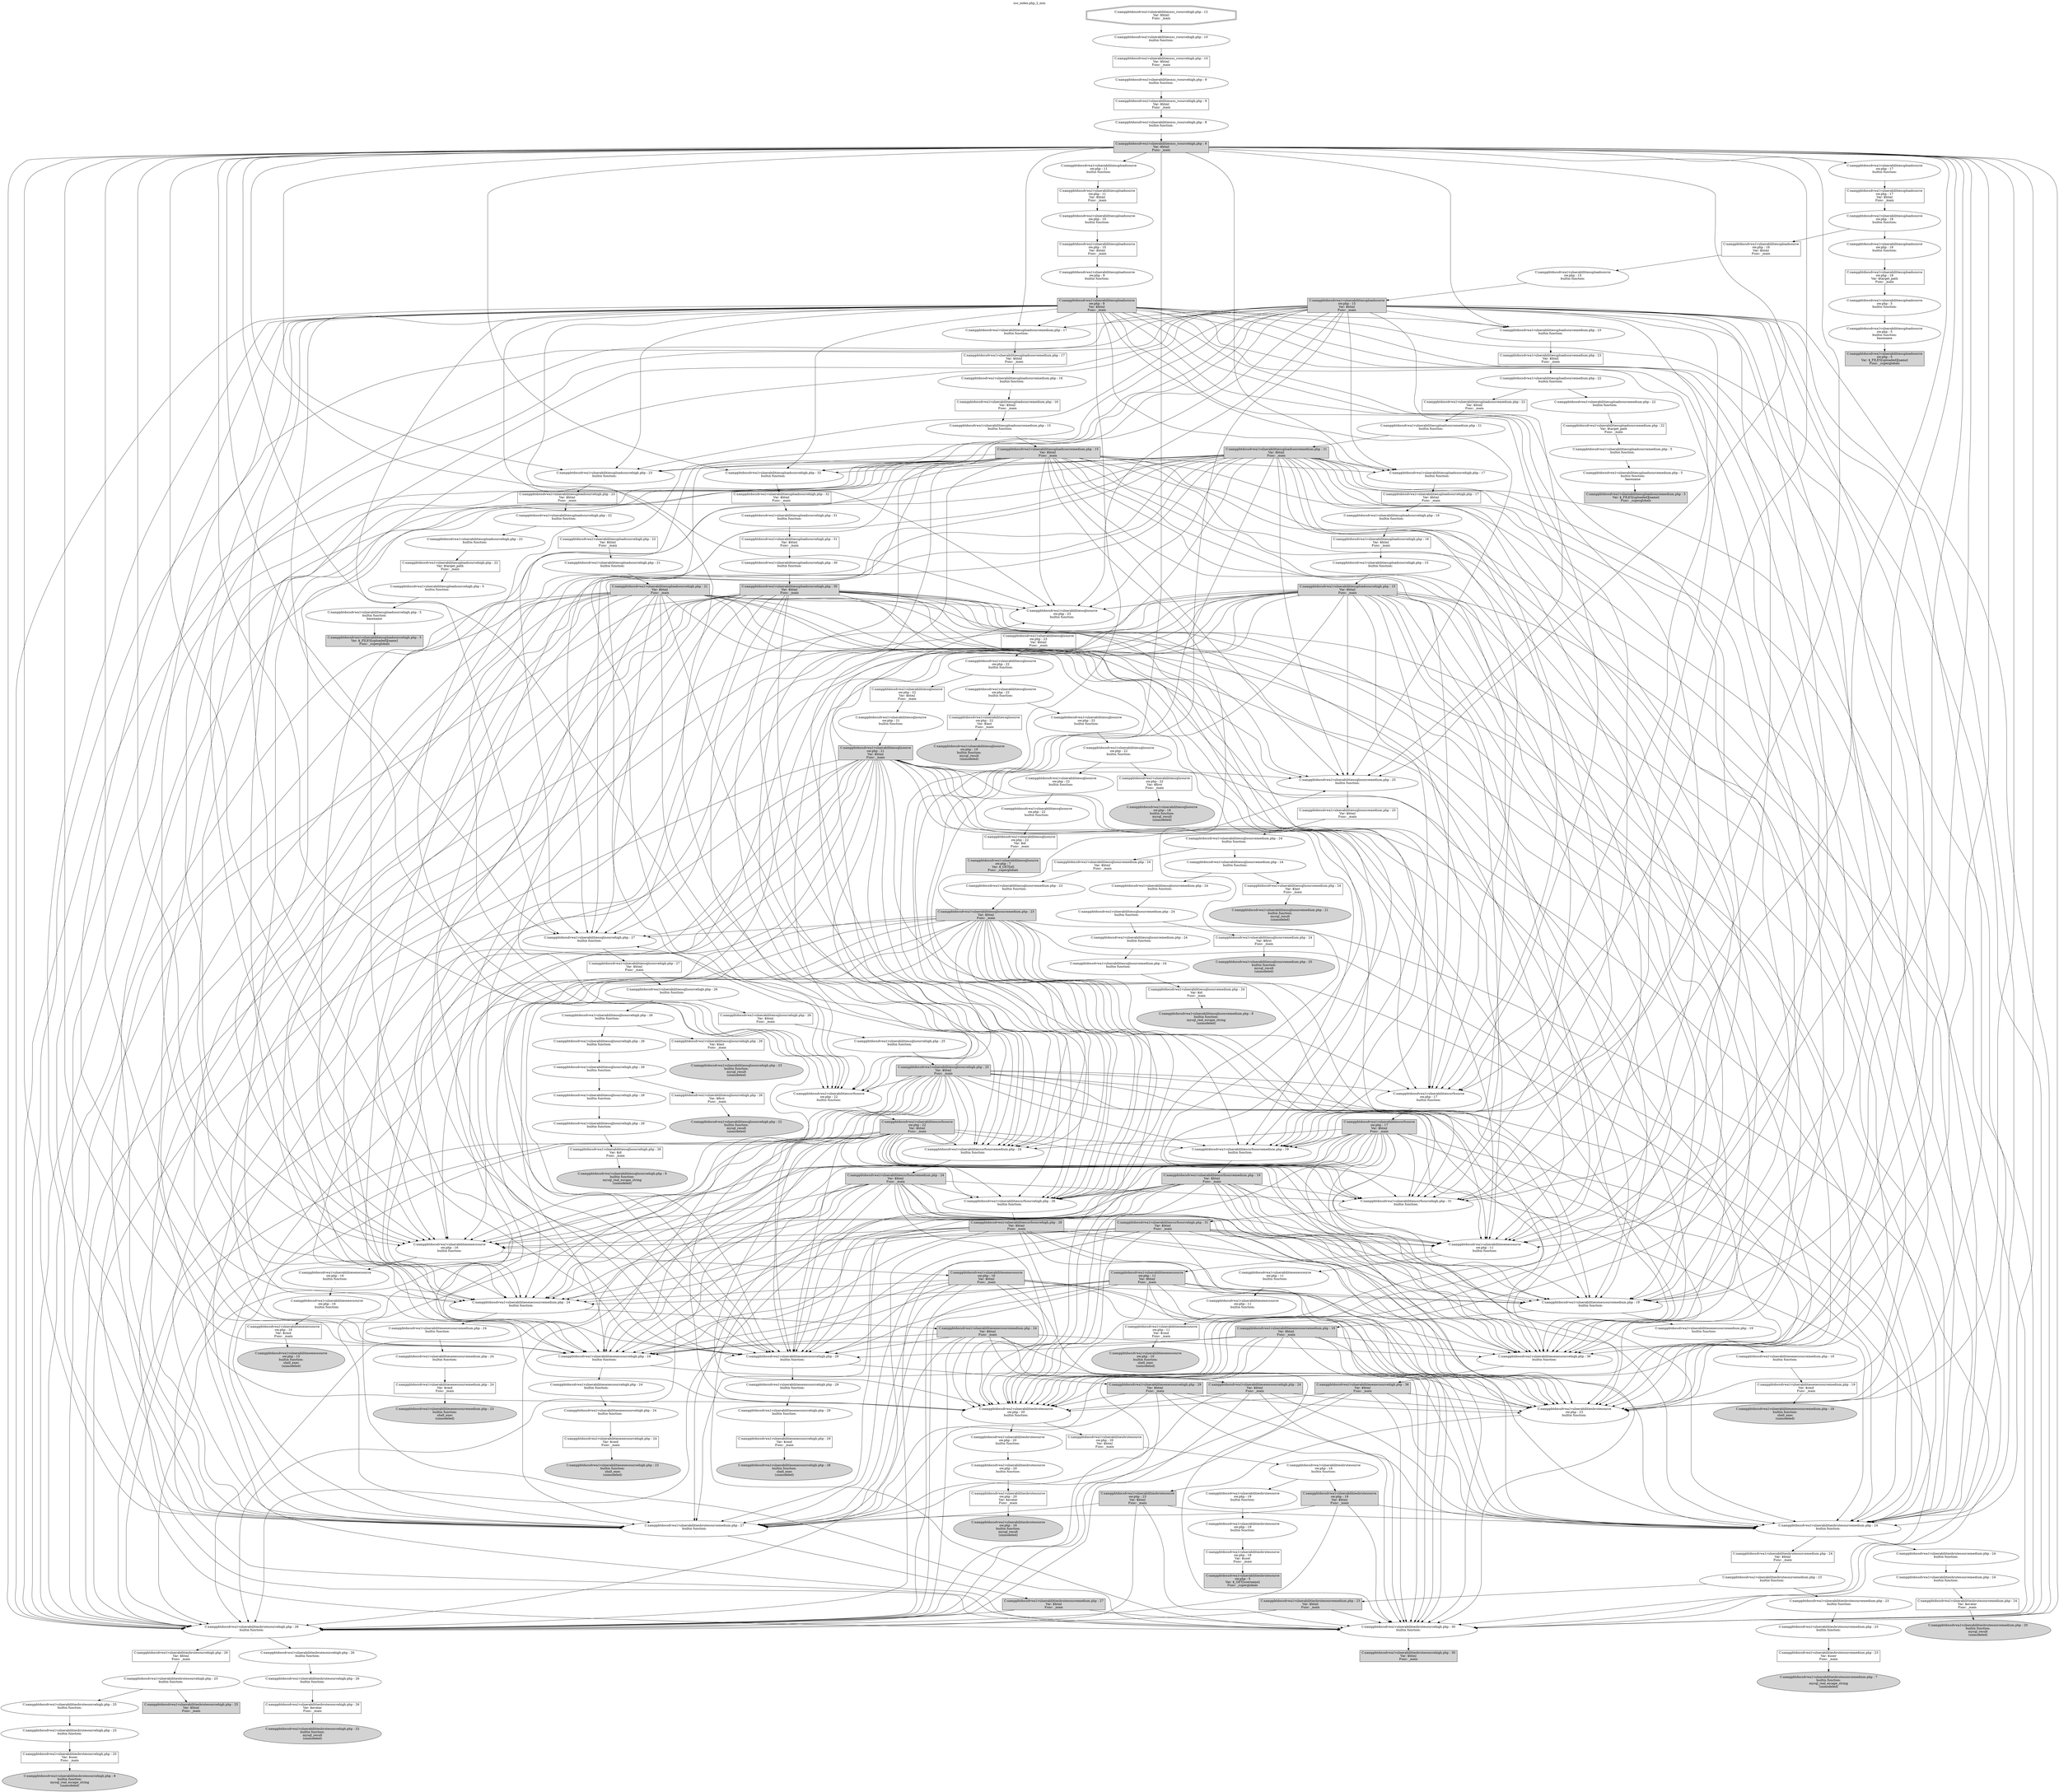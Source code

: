 digraph cfg {
  label="xss_index.php_2_min";
  labelloc=t;
  n1 [shape=doubleoctagon, label="C:\xampp\htdocs\dvwa1\vulnerabilities\xss_r\source\high.php : 12\nVar: $html\nFunc: _main\n"];
  n2 [shape=ellipse, label="C:\xampp\htdocs\dvwa1\vulnerabilities\xss_r\source\high.php : 10\nbuiltin function:\n.\n"];
  n3 [shape=box, label="C:\xampp\htdocs\dvwa1\vulnerabilities\xss_r\source\high.php : 10\nVar: $html\nFunc: _main\n"];
  n4 [shape=ellipse, label="C:\xampp\htdocs\dvwa1\vulnerabilities\xss_r\source\high.php : 9\nbuiltin function:\n.\n"];
  n5 [shape=box, label="C:\xampp\htdocs\dvwa1\vulnerabilities\xss_r\source\high.php : 9\nVar: $html\nFunc: _main\n"];
  n6 [shape=ellipse, label="C:\xampp\htdocs\dvwa1\vulnerabilities\xss_r\source\high.php : 8\nbuiltin function:\n.\n"];
  n7 [shape=box, label="C:\xampp\htdocs\dvwa1\vulnerabilities\xss_r\source\high.php : 8\nVar: $html\nFunc: _main\n",style=filled];
  n8 [shape=ellipse, label="C:\xampp\htdocs\dvwa1\vulnerabilities\csrf\source\medium.php : 19\nbuiltin function:\n.\n"];
  n9 [shape=box, label="C:\xampp\htdocs\dvwa1\vulnerabilities\csrf\source\medium.php : 19\nVar: $html\nFunc: _main\n",style=filled];
  n10 [shape=ellipse, label="C:\xampp\htdocs\dvwa1\vulnerabilities\exec\source\medium.php : 19\nbuiltin function:\n.\n"];
  n11 [shape=box, label="C:\xampp\htdocs\dvwa1\vulnerabilities\exec\source\medium.php : 19\nVar: $html\nFunc: _main\n",style=filled];
  n12 [shape=ellipse, label="C:\xampp\htdocs\dvwa1\vulnerabilities\exec\source\high.php : 36\nbuiltin function:\n.\n"];
  n13 [shape=box, label="C:\xampp\htdocs\dvwa1\vulnerabilities\exec\source\high.php : 36\nVar: $html\nFunc: _main\n",style=filled];
  n14 [shape=ellipse, label="C:\xampp\htdocs\dvwa1\vulnerabilities\brute\source\high.php : 26\nbuiltin function:\n.\n"];
  n15 [shape=box, label="C:\xampp\htdocs\dvwa1\vulnerabilities\brute\source\high.php : 26\nVar: $html\nFunc: _main\n"];
  n16 [shape=ellipse, label="C:\xampp\htdocs\dvwa1\vulnerabilities\brute\source\high.php : 25\nbuiltin function:\n.\n"];
  n17 [shape=box, label="C:\xampp\htdocs\dvwa1\vulnerabilities\brute\source\high.php : 25\nVar: $html\nFunc: _main\n",style=filled];
  n18 [shape=ellipse, label="C:\xampp\htdocs\dvwa1\vulnerabilities\brute\source\high.php : 25\nbuiltin function:\n.\n"];
  n19 [shape=ellipse, label="C:\xampp\htdocs\dvwa1\vulnerabilities\brute\source\high.php : 25\nbuiltin function:\n.\n"];
  n20 [shape=box, label="C:\xampp\htdocs\dvwa1\vulnerabilities\brute\source\high.php : 25\nVar: $user\nFunc: _main\n"];
  n21 [shape=ellipse, label="C:\xampp\htdocs\dvwa1\vulnerabilities\brute\source\high.php : 8\nbuiltin function:\nmysql_real_escape_string\n(unmodeled)\n",style=filled];
  n22 [shape=ellipse, label="C:\xampp\htdocs\dvwa1\vulnerabilities\brute\source\high.php : 26\nbuiltin function:\n.\n"];
  n23 [shape=ellipse, label="C:\xampp\htdocs\dvwa1\vulnerabilities\brute\source\high.php : 26\nbuiltin function:\n.\n"];
  n24 [shape=box, label="C:\xampp\htdocs\dvwa1\vulnerabilities\brute\source\high.php : 26\nVar: $avatar\nFunc: _main\n"];
  n25 [shape=ellipse, label="C:\xampp\htdocs\dvwa1\vulnerabilities\brute\source\high.php : 22\nbuiltin function:\nmysql_result\n(unmodeled)\n",style=filled];
  n26 [shape=ellipse, label="C:\xampp\htdocs\dvwa1\vulnerabilities\brute\source\low.php : 20\nbuiltin function:\n.\n"];
  n27 [shape=box, label="C:\xampp\htdocs\dvwa1\vulnerabilities\brute\source\low.php : 20\nVar: $html\nFunc: _main\n"];
  n28 [shape=ellipse, label="C:\xampp\htdocs\dvwa1\vulnerabilities\brute\source\low.php : 19\nbuiltin function:\n.\n"];
  n29 [shape=box, label="C:\xampp\htdocs\dvwa1\vulnerabilities\brute\source\low.php : 19\nVar: $html\nFunc: _main\n",style=filled];
  n30 [shape=ellipse, label="C:\xampp\htdocs\dvwa1\vulnerabilities\brute\source\high.php : 30\nbuiltin function:\n.\n"];
  n31 [shape=box, label="C:\xampp\htdocs\dvwa1\vulnerabilities\brute\source\high.php : 30\nVar: $html\nFunc: _main\n",style=filled];
  n32 [shape=ellipse, label="C:\xampp\htdocs\dvwa1\vulnerabilities\brute\source\medium.php : 24\nbuiltin function:\n.\n"];
  n33 [shape=box, label="C:\xampp\htdocs\dvwa1\vulnerabilities\brute\source\medium.php : 24\nVar: $html\nFunc: _main\n"];
  n34 [shape=ellipse, label="C:\xampp\htdocs\dvwa1\vulnerabilities\brute\source\medium.php : 23\nbuiltin function:\n.\n"];
  n35 [shape=box, label="C:\xampp\htdocs\dvwa1\vulnerabilities\brute\source\medium.php : 23\nVar: $html\nFunc: _main\n",style=filled];
  n36 [shape=ellipse, label="C:\xampp\htdocs\dvwa1\vulnerabilities\brute\source\medium.php : 23\nbuiltin function:\n.\n"];
  n37 [shape=ellipse, label="C:\xampp\htdocs\dvwa1\vulnerabilities\brute\source\medium.php : 23\nbuiltin function:\n.\n"];
  n38 [shape=box, label="C:\xampp\htdocs\dvwa1\vulnerabilities\brute\source\medium.php : 23\nVar: $user\nFunc: _main\n"];
  n39 [shape=ellipse, label="C:\xampp\htdocs\dvwa1\vulnerabilities\brute\source\medium.php : 7\nbuiltin function:\nmysql_real_escape_string\n(unmodeled)\n",style=filled];
  n40 [shape=ellipse, label="C:\xampp\htdocs\dvwa1\vulnerabilities\brute\source\medium.php : 24\nbuiltin function:\n.\n"];
  n41 [shape=ellipse, label="C:\xampp\htdocs\dvwa1\vulnerabilities\brute\source\medium.php : 24\nbuiltin function:\n.\n"];
  n42 [shape=box, label="C:\xampp\htdocs\dvwa1\vulnerabilities\brute\source\medium.php : 24\nVar: $avatar\nFunc: _main\n"];
  n43 [shape=ellipse, label="C:\xampp\htdocs\dvwa1\vulnerabilities\brute\source\medium.php : 20\nbuiltin function:\nmysql_result\n(unmodeled)\n",style=filled];
  n44 [shape=ellipse, label="C:\xampp\htdocs\dvwa1\vulnerabilities\brute\source\medium.php : 27\nbuiltin function:\n.\n"];
  n45 [shape=box, label="C:\xampp\htdocs\dvwa1\vulnerabilities\brute\source\medium.php : 27\nVar: $html\nFunc: _main\n",style=filled];
  n46 [shape=ellipse, label="C:\xampp\htdocs\dvwa1\vulnerabilities\brute\source\low.php : 19\nbuiltin function:\n.\n"];
  n47 [shape=ellipse, label="C:\xampp\htdocs\dvwa1\vulnerabilities\brute\source\low.php : 19\nbuiltin function:\n.\n"];
  n48 [shape=box, label="C:\xampp\htdocs\dvwa1\vulnerabilities\brute\source\low.php : 19\nVar: $user\nFunc: _main\n"];
  n49 [shape=box, label="C:\xampp\htdocs\dvwa1\vulnerabilities\brute\source\low.php : 5\nVar: $_GET[username]\nFunc: _superglobals\n",style=filled];
  n50 [shape=ellipse, label="C:\xampp\htdocs\dvwa1\vulnerabilities\brute\source\low.php : 20\nbuiltin function:\n.\n"];
  n51 [shape=ellipse, label="C:\xampp\htdocs\dvwa1\vulnerabilities\brute\source\low.php : 20\nbuiltin function:\n.\n"];
  n52 [shape=box, label="C:\xampp\htdocs\dvwa1\vulnerabilities\brute\source\low.php : 20\nVar: $avatar\nFunc: _main\n"];
  n53 [shape=ellipse, label="C:\xampp\htdocs\dvwa1\vulnerabilities\brute\source\low.php : 16\nbuiltin function:\nmysql_result\n(unmodeled)\n",style=filled];
  n54 [shape=ellipse, label="C:\xampp\htdocs\dvwa1\vulnerabilities\brute\source\low.php : 23\nbuiltin function:\n.\n"];
  n55 [shape=box, label="C:\xampp\htdocs\dvwa1\vulnerabilities\brute\source\low.php : 23\nVar: $html\nFunc: _main\n",style=filled];
  n56 [shape=ellipse, label="C:\xampp\htdocs\dvwa1\vulnerabilities\exec\source\high.php : 24\nbuiltin function:\n.\n"];
  n57 [shape=box, label="C:\xampp\htdocs\dvwa1\vulnerabilities\exec\source\high.php : 24\nVar: $html\nFunc: _main\n",style=filled];
  n58 [shape=ellipse, label="C:\xampp\htdocs\dvwa1\vulnerabilities\exec\source\high.php : 24\nbuiltin function:\n.\n"];
  n59 [shape=ellipse, label="C:\xampp\htdocs\dvwa1\vulnerabilities\exec\source\high.php : 24\nbuiltin function:\n.\n"];
  n60 [shape=box, label="C:\xampp\htdocs\dvwa1\vulnerabilities\exec\source\high.php : 24\nVar: $cmd\nFunc: _main\n"];
  n61 [shape=ellipse, label="C:\xampp\htdocs\dvwa1\vulnerabilities\exec\source\high.php : 23\nbuiltin function:\nshell_exec\n(unmodeled)\n",style=filled];
  n62 [shape=ellipse, label="C:\xampp\htdocs\dvwa1\vulnerabilities\exec\source\high.php : 29\nbuiltin function:\n.\n"];
  n63 [shape=box, label="C:\xampp\htdocs\dvwa1\vulnerabilities\exec\source\high.php : 29\nVar: $html\nFunc: _main\n",style=filled];
  n64 [shape=ellipse, label="C:\xampp\htdocs\dvwa1\vulnerabilities\exec\source\high.php : 29\nbuiltin function:\n.\n"];
  n65 [shape=ellipse, label="C:\xampp\htdocs\dvwa1\vulnerabilities\exec\source\high.php : 29\nbuiltin function:\n.\n"];
  n66 [shape=box, label="C:\xampp\htdocs\dvwa1\vulnerabilities\exec\source\high.php : 29\nVar: $cmd\nFunc: _main\n"];
  n67 [shape=ellipse, label="C:\xampp\htdocs\dvwa1\vulnerabilities\exec\source\high.php : 28\nbuiltin function:\nshell_exec\n(unmodeled)\n",style=filled];
  n68 [shape=ellipse, label="C:\xampp\htdocs\dvwa1\vulnerabilities\exec\source\medium.php : 19\nbuiltin function:\n.\n"];
  n69 [shape=ellipse, label="C:\xampp\htdocs\dvwa1\vulnerabilities\exec\source\medium.php : 19\nbuiltin function:\n.\n"];
  n70 [shape=box, label="C:\xampp\htdocs\dvwa1\vulnerabilities\exec\source\medium.php : 19\nVar: $cmd\nFunc: _main\n"];
  n71 [shape=ellipse, label="C:\xampp\htdocs\dvwa1\vulnerabilities\exec\source\medium.php : 18\nbuiltin function:\nshell_exec\n(unmodeled)\n",style=filled];
  n72 [shape=ellipse, label="C:\xampp\htdocs\dvwa1\vulnerabilities\exec\source\low.php : 16\nbuiltin function:\n.\n"];
  n73 [shape=box, label="C:\xampp\htdocs\dvwa1\vulnerabilities\exec\source\low.php : 16\nVar: $html\nFunc: _main\n",style=filled];
  n74 [shape=ellipse, label="C:\xampp\htdocs\dvwa1\vulnerabilities\exec\source\medium.php : 24\nbuiltin function:\n.\n"];
  n75 [shape=box, label="C:\xampp\htdocs\dvwa1\vulnerabilities\exec\source\medium.php : 24\nVar: $html\nFunc: _main\n",style=filled];
  n76 [shape=ellipse, label="C:\xampp\htdocs\dvwa1\vulnerabilities\exec\source\medium.php : 24\nbuiltin function:\n.\n"];
  n77 [shape=ellipse, label="C:\xampp\htdocs\dvwa1\vulnerabilities\exec\source\medium.php : 24\nbuiltin function:\n.\n"];
  n78 [shape=box, label="C:\xampp\htdocs\dvwa1\vulnerabilities\exec\source\medium.php : 24\nVar: $cmd\nFunc: _main\n"];
  n79 [shape=ellipse, label="C:\xampp\htdocs\dvwa1\vulnerabilities\exec\source\medium.php : 23\nbuiltin function:\nshell_exec\n(unmodeled)\n",style=filled];
  n80 [shape=ellipse, label="C:\xampp\htdocs\dvwa1\vulnerabilities\exec\source\low.php : 16\nbuiltin function:\n.\n"];
  n81 [shape=ellipse, label="C:\xampp\htdocs\dvwa1\vulnerabilities\exec\source\low.php : 16\nbuiltin function:\n.\n"];
  n82 [shape=box, label="C:\xampp\htdocs\dvwa1\vulnerabilities\exec\source\low.php : 16\nVar: $cmd\nFunc: _main\n"];
  n83 [shape=ellipse, label="C:\xampp\htdocs\dvwa1\vulnerabilities\exec\source\low.php : 15\nbuiltin function:\nshell_exec\n(unmodeled)\n",style=filled];
  n84 [shape=ellipse, label="C:\xampp\htdocs\dvwa1\vulnerabilities\csrf\source\high.php : 26\nbuiltin function:\n.\n"];
  n85 [shape=box, label="C:\xampp\htdocs\dvwa1\vulnerabilities\csrf\source\high.php : 26\nVar: $html\nFunc: _main\n",style=filled];
  n86 [shape=ellipse, label="C:\xampp\htdocs\dvwa1\vulnerabilities\exec\source\low.php : 11\nbuiltin function:\n.\n"];
  n87 [shape=box, label="C:\xampp\htdocs\dvwa1\vulnerabilities\exec\source\low.php : 11\nVar: $html\nFunc: _main\n",style=filled];
  n88 [shape=ellipse, label="C:\xampp\htdocs\dvwa1\vulnerabilities\exec\source\low.php : 11\nbuiltin function:\n.\n"];
  n89 [shape=ellipse, label="C:\xampp\htdocs\dvwa1\vulnerabilities\exec\source\low.php : 11\nbuiltin function:\n.\n"];
  n90 [shape=box, label="C:\xampp\htdocs\dvwa1\vulnerabilities\exec\source\low.php : 11\nVar: $cmd\nFunc: _main\n"];
  n91 [shape=ellipse, label="C:\xampp\htdocs\dvwa1\vulnerabilities\exec\source\low.php : 10\nbuiltin function:\nshell_exec\n(unmodeled)\n",style=filled];
  n92 [shape=ellipse, label="C:\xampp\htdocs\dvwa1\vulnerabilities\csrf\source\high.php : 31\nbuiltin function:\n.\n"];
  n93 [shape=box, label="C:\xampp\htdocs\dvwa1\vulnerabilities\csrf\source\high.php : 31\nVar: $html\nFunc: _main\n",style=filled];
  n94 [shape=ellipse, label="C:\xampp\htdocs\dvwa1\vulnerabilities\upload\source\low.php : 11\nbuiltin function:\n.\n"];
  n95 [shape=box, label="C:\xampp\htdocs\dvwa1\vulnerabilities\upload\source\low.php : 11\nVar: $html\nFunc: _main\n"];
  n96 [shape=ellipse, label="C:\xampp\htdocs\dvwa1\vulnerabilities\upload\source\low.php : 10\nbuiltin function:\n.\n"];
  n97 [shape=box, label="C:\xampp\htdocs\dvwa1\vulnerabilities\upload\source\low.php : 10\nVar: $html\nFunc: _main\n"];
  n98 [shape=ellipse, label="C:\xampp\htdocs\dvwa1\vulnerabilities\upload\source\low.php : 9\nbuiltin function:\n.\n"];
  n99 [shape=box, label="C:\xampp\htdocs\dvwa1\vulnerabilities\upload\source\low.php : 9\nVar: $html\nFunc: _main\n",style=filled];
  n100 [shape=ellipse, label="C:\xampp\htdocs\dvwa1\vulnerabilities\upload\source\high.php : 23\nbuiltin function:\n.\n"];
  n101 [shape=box, label="C:\xampp\htdocs\dvwa1\vulnerabilities\upload\source\high.php : 23\nVar: $html\nFunc: _main\n"];
  n102 [shape=ellipse, label="C:\xampp\htdocs\dvwa1\vulnerabilities\upload\source\high.php : 22\nbuiltin function:\n.\n"];
  n103 [shape=box, label="C:\xampp\htdocs\dvwa1\vulnerabilities\upload\source\high.php : 22\nVar: $html\nFunc: _main\n"];
  n104 [shape=ellipse, label="C:\xampp\htdocs\dvwa1\vulnerabilities\upload\source\high.php : 21\nbuiltin function:\n.\n"];
  n105 [shape=box, label="C:\xampp\htdocs\dvwa1\vulnerabilities\upload\source\high.php : 21\nVar: $html\nFunc: _main\n",style=filled];
  n106 [shape=ellipse, label="C:\xampp\htdocs\dvwa1\vulnerabilities\csrf\source\low.php : 17\nbuiltin function:\n.\n"];
  n107 [shape=box, label="C:\xampp\htdocs\dvwa1\vulnerabilities\csrf\source\low.php : 17\nVar: $html\nFunc: _main\n",style=filled];
  n108 [shape=ellipse, label="C:\xampp\htdocs\dvwa1\vulnerabilities\csrf\source\medium.php : 24\nbuiltin function:\n.\n"];
  n109 [shape=box, label="C:\xampp\htdocs\dvwa1\vulnerabilities\csrf\source\medium.php : 24\nVar: $html\nFunc: _main\n",style=filled];
  n110 [shape=ellipse, label="C:\xampp\htdocs\dvwa1\vulnerabilities\csrf\source\low.php : 22\nbuiltin function:\n.\n"];
  n111 [shape=box, label="C:\xampp\htdocs\dvwa1\vulnerabilities\csrf\source\low.php : 22\nVar: $html\nFunc: _main\n",style=filled];
  n112 [shape=ellipse, label="C:\xampp\htdocs\dvwa1\vulnerabilities\sqli\source\low.php : 23\nbuiltin function:\n.\n"];
  n113 [shape=box, label="C:\xampp\htdocs\dvwa1\vulnerabilities\sqli\source\low.php : 23\nVar: $html\nFunc: _main\n"];
  n114 [shape=ellipse, label="C:\xampp\htdocs\dvwa1\vulnerabilities\sqli\source\low.php : 22\nbuiltin function:\n.\n"];
  n115 [shape=box, label="C:\xampp\htdocs\dvwa1\vulnerabilities\sqli\source\low.php : 22\nVar: $html\nFunc: _main\n"];
  n116 [shape=ellipse, label="C:\xampp\htdocs\dvwa1\vulnerabilities\sqli\source\low.php : 21\nbuiltin function:\n.\n"];
  n117 [shape=box, label="C:\xampp\htdocs\dvwa1\vulnerabilities\sqli\source\low.php : 21\nVar: $html\nFunc: _main\n",style=filled];
  n118 [shape=ellipse, label="C:\xampp\htdocs\dvwa1\vulnerabilities\sqli\source\high.php : 27\nbuiltin function:\n.\n"];
  n119 [shape=box, label="C:\xampp\htdocs\dvwa1\vulnerabilities\sqli\source\high.php : 27\nVar: $html\nFunc: _main\n"];
  n120 [shape=ellipse, label="C:\xampp\htdocs\dvwa1\vulnerabilities\sqli\source\high.php : 26\nbuiltin function:\n.\n"];
  n121 [shape=box, label="C:\xampp\htdocs\dvwa1\vulnerabilities\sqli\source\high.php : 26\nVar: $html\nFunc: _main\n"];
  n122 [shape=ellipse, label="C:\xampp\htdocs\dvwa1\vulnerabilities\sqli\source\high.php : 25\nbuiltin function:\n.\n"];
  n123 [shape=box, label="C:\xampp\htdocs\dvwa1\vulnerabilities\sqli\source\high.php : 25\nVar: $html\nFunc: _main\n",style=filled];
  n124 [shape=ellipse, label="C:\xampp\htdocs\dvwa1\vulnerabilities\sqli\source\high.php : 26\nbuiltin function:\n.\n"];
  n125 [shape=ellipse, label="C:\xampp\htdocs\dvwa1\vulnerabilities\sqli\source\high.php : 26\nbuiltin function:\n.\n"];
  n126 [shape=ellipse, label="C:\xampp\htdocs\dvwa1\vulnerabilities\sqli\source\high.php : 26\nbuiltin function:\n.\n"];
  n127 [shape=ellipse, label="C:\xampp\htdocs\dvwa1\vulnerabilities\sqli\source\high.php : 26\nbuiltin function:\n.\n"];
  n128 [shape=ellipse, label="C:\xampp\htdocs\dvwa1\vulnerabilities\sqli\source\high.php : 26\nbuiltin function:\n.\n"];
  n129 [shape=box, label="C:\xampp\htdocs\dvwa1\vulnerabilities\sqli\source\high.php : 26\nVar: $id\nFunc: _main\n"];
  n130 [shape=ellipse, label="C:\xampp\htdocs\dvwa1\vulnerabilities\sqli\source\high.php : 9\nbuiltin function:\nmysql_real_escape_string\n(unmodeled)\n",style=filled];
  n131 [shape=box, label="C:\xampp\htdocs\dvwa1\vulnerabilities\sqli\source\high.php : 26\nVar: $first\nFunc: _main\n"];
  n132 [shape=ellipse, label="C:\xampp\htdocs\dvwa1\vulnerabilities\sqli\source\high.php : 22\nbuiltin function:\nmysql_result\n(unmodeled)\n",style=filled];
  n133 [shape=box, label="C:\xampp\htdocs\dvwa1\vulnerabilities\sqli\source\high.php : 26\nVar: $last\nFunc: _main\n"];
  n134 [shape=ellipse, label="C:\xampp\htdocs\dvwa1\vulnerabilities\sqli\source\high.php : 23\nbuiltin function:\nmysql_result\n(unmodeled)\n",style=filled];
  n135 [shape=ellipse, label="C:\xampp\htdocs\dvwa1\vulnerabilities\sqli\source\medium.php : 25\nbuiltin function:\n.\n"];
  n136 [shape=box, label="C:\xampp\htdocs\dvwa1\vulnerabilities\sqli\source\medium.php : 25\nVar: $html\nFunc: _main\n"];
  n137 [shape=ellipse, label="C:\xampp\htdocs\dvwa1\vulnerabilities\sqli\source\medium.php : 24\nbuiltin function:\n.\n"];
  n138 [shape=box, label="C:\xampp\htdocs\dvwa1\vulnerabilities\sqli\source\medium.php : 24\nVar: $html\nFunc: _main\n"];
  n139 [shape=ellipse, label="C:\xampp\htdocs\dvwa1\vulnerabilities\sqli\source\medium.php : 23\nbuiltin function:\n.\n"];
  n140 [shape=box, label="C:\xampp\htdocs\dvwa1\vulnerabilities\sqli\source\medium.php : 23\nVar: $html\nFunc: _main\n",style=filled];
  n141 [shape=ellipse, label="C:\xampp\htdocs\dvwa1\vulnerabilities\sqli\source\medium.php : 24\nbuiltin function:\n.\n"];
  n142 [shape=ellipse, label="C:\xampp\htdocs\dvwa1\vulnerabilities\sqli\source\medium.php : 24\nbuiltin function:\n.\n"];
  n143 [shape=ellipse, label="C:\xampp\htdocs\dvwa1\vulnerabilities\sqli\source\medium.php : 24\nbuiltin function:\n.\n"];
  n144 [shape=ellipse, label="C:\xampp\htdocs\dvwa1\vulnerabilities\sqli\source\medium.php : 24\nbuiltin function:\n.\n"];
  n145 [shape=ellipse, label="C:\xampp\htdocs\dvwa1\vulnerabilities\sqli\source\medium.php : 24\nbuiltin function:\n.\n"];
  n146 [shape=box, label="C:\xampp\htdocs\dvwa1\vulnerabilities\sqli\source\medium.php : 24\nVar: $id\nFunc: _main\n"];
  n147 [shape=ellipse, label="C:\xampp\htdocs\dvwa1\vulnerabilities\sqli\source\medium.php : 8\nbuiltin function:\nmysql_real_escape_string\n(unmodeled)\n",style=filled];
  n148 [shape=box, label="C:\xampp\htdocs\dvwa1\vulnerabilities\sqli\source\medium.php : 24\nVar: $first\nFunc: _main\n"];
  n149 [shape=ellipse, label="C:\xampp\htdocs\dvwa1\vulnerabilities\sqli\source\medium.php : 20\nbuiltin function:\nmysql_result\n(unmodeled)\n",style=filled];
  n150 [shape=box, label="C:\xampp\htdocs\dvwa1\vulnerabilities\sqli\source\medium.php : 24\nVar: $last\nFunc: _main\n"];
  n151 [shape=ellipse, label="C:\xampp\htdocs\dvwa1\vulnerabilities\sqli\source\medium.php : 21\nbuiltin function:\nmysql_result\n(unmodeled)\n",style=filled];
  n152 [shape=ellipse, label="C:\xampp\htdocs\dvwa1\vulnerabilities\sqli\source\low.php : 22\nbuiltin function:\n.\n"];
  n153 [shape=ellipse, label="C:\xampp\htdocs\dvwa1\vulnerabilities\sqli\source\low.php : 22\nbuiltin function:\n.\n"];
  n154 [shape=ellipse, label="C:\xampp\htdocs\dvwa1\vulnerabilities\sqli\source\low.php : 22\nbuiltin function:\n.\n"];
  n155 [shape=ellipse, label="C:\xampp\htdocs\dvwa1\vulnerabilities\sqli\source\low.php : 22\nbuiltin function:\n.\n"];
  n156 [shape=ellipse, label="C:\xampp\htdocs\dvwa1\vulnerabilities\sqli\source\low.php : 22\nbuiltin function:\n.\n"];
  n157 [shape=box, label="C:\xampp\htdocs\dvwa1\vulnerabilities\sqli\source\low.php : 22\nVar: $id\nFunc: _main\n"];
  n158 [shape=box, label="C:\xampp\htdocs\dvwa1\vulnerabilities\sqli\source\low.php : 7\nVar: $_GET[id]\nFunc: _superglobals\n",style=filled];
  n159 [shape=box, label="C:\xampp\htdocs\dvwa1\vulnerabilities\sqli\source\low.php : 22\nVar: $first\nFunc: _main\n"];
  n160 [shape=ellipse, label="C:\xampp\htdocs\dvwa1\vulnerabilities\sqli\source\low.php : 18\nbuiltin function:\nmysql_result\n(unmodeled)\n",style=filled];
  n161 [shape=box, label="C:\xampp\htdocs\dvwa1\vulnerabilities\sqli\source\low.php : 22\nVar: $last\nFunc: _main\n"];
  n162 [shape=ellipse, label="C:\xampp\htdocs\dvwa1\vulnerabilities\sqli\source\low.php : 19\nbuiltin function:\nmysql_result\n(unmodeled)\n",style=filled];
  n163 [shape=ellipse, label="C:\xampp\htdocs\dvwa1\vulnerabilities\upload\source\high.php : 22\nbuiltin function:\n.\n"];
  n164 [shape=box, label="C:\xampp\htdocs\dvwa1\vulnerabilities\upload\source\high.php : 22\nVar: $target_path\nFunc: _main\n"];
  n165 [shape=ellipse, label="C:\xampp\htdocs\dvwa1\vulnerabilities\upload\source\high.php : 5\nbuiltin function:\n.\n"];
  n166 [shape=ellipse, label="C:\xampp\htdocs\dvwa1\vulnerabilities\upload\source\high.php : 5\nbuiltin function:\nbasename\n"];
  n167 [shape=box, label="C:\xampp\htdocs\dvwa1\vulnerabilities\upload\source\high.php : 5\nVar: $_FILES[uploaded][name]\nFunc: _superglobals\n",style=filled];
  n168 [shape=ellipse, label="C:\xampp\htdocs\dvwa1\vulnerabilities\upload\source\medium.php : 23\nbuiltin function:\n.\n"];
  n169 [shape=box, label="C:\xampp\htdocs\dvwa1\vulnerabilities\upload\source\medium.php : 23\nVar: $html\nFunc: _main\n"];
  n170 [shape=ellipse, label="C:\xampp\htdocs\dvwa1\vulnerabilities\upload\source\medium.php : 22\nbuiltin function:\n.\n"];
  n171 [shape=box, label="C:\xampp\htdocs\dvwa1\vulnerabilities\upload\source\medium.php : 22\nVar: $html\nFunc: _main\n"];
  n172 [shape=ellipse, label="C:\xampp\htdocs\dvwa1\vulnerabilities\upload\source\medium.php : 21\nbuiltin function:\n.\n"];
  n173 [shape=box, label="C:\xampp\htdocs\dvwa1\vulnerabilities\upload\source\medium.php : 21\nVar: $html\nFunc: _main\n",style=filled];
  n174 [shape=ellipse, label="C:\xampp\htdocs\dvwa1\vulnerabilities\upload\source\high.php : 32\nbuiltin function:\n.\n"];
  n175 [shape=box, label="C:\xampp\htdocs\dvwa1\vulnerabilities\upload\source\high.php : 32\nVar: $html\nFunc: _main\n"];
  n176 [shape=ellipse, label="C:\xampp\htdocs\dvwa1\vulnerabilities\upload\source\high.php : 31\nbuiltin function:\n.\n"];
  n177 [shape=box, label="C:\xampp\htdocs\dvwa1\vulnerabilities\upload\source\high.php : 31\nVar: $html\nFunc: _main\n"];
  n178 [shape=ellipse, label="C:\xampp\htdocs\dvwa1\vulnerabilities\upload\source\high.php : 30\nbuiltin function:\n.\n"];
  n179 [shape=box, label="C:\xampp\htdocs\dvwa1\vulnerabilities\upload\source\high.php : 30\nVar: $html\nFunc: _main\n",style=filled];
  n180 [shape=ellipse, label="C:\xampp\htdocs\dvwa1\vulnerabilities\upload\source\high.php : 17\nbuiltin function:\n.\n"];
  n181 [shape=box, label="C:\xampp\htdocs\dvwa1\vulnerabilities\upload\source\high.php : 17\nVar: $html\nFunc: _main\n"];
  n182 [shape=ellipse, label="C:\xampp\htdocs\dvwa1\vulnerabilities\upload\source\high.php : 16\nbuiltin function:\n.\n"];
  n183 [shape=box, label="C:\xampp\htdocs\dvwa1\vulnerabilities\upload\source\high.php : 16\nVar: $html\nFunc: _main\n"];
  n184 [shape=ellipse, label="C:\xampp\htdocs\dvwa1\vulnerabilities\upload\source\high.php : 15\nbuiltin function:\n.\n"];
  n185 [shape=box, label="C:\xampp\htdocs\dvwa1\vulnerabilities\upload\source\high.php : 15\nVar: $html\nFunc: _main\n",style=filled];
  n186 [shape=ellipse, label="C:\xampp\htdocs\dvwa1\vulnerabilities\upload\source\medium.php : 22\nbuiltin function:\n.\n"];
  n187 [shape=box, label="C:\xampp\htdocs\dvwa1\vulnerabilities\upload\source\medium.php : 22\nVar: $target_path\nFunc: _main\n"];
  n188 [shape=ellipse, label="C:\xampp\htdocs\dvwa1\vulnerabilities\upload\source\medium.php : 5\nbuiltin function:\n.\n"];
  n189 [shape=ellipse, label="C:\xampp\htdocs\dvwa1\vulnerabilities\upload\source\medium.php : 5\nbuiltin function:\nbasename\n"];
  n190 [shape=box, label="C:\xampp\htdocs\dvwa1\vulnerabilities\upload\source\medium.php : 5\nVar: $_FILES[uploaded][name]\nFunc: _superglobals\n",style=filled];
  n191 [shape=ellipse, label="C:\xampp\htdocs\dvwa1\vulnerabilities\upload\source\medium.php : 17\nbuiltin function:\n.\n"];
  n192 [shape=box, label="C:\xampp\htdocs\dvwa1\vulnerabilities\upload\source\medium.php : 17\nVar: $html\nFunc: _main\n"];
  n193 [shape=ellipse, label="C:\xampp\htdocs\dvwa1\vulnerabilities\upload\source\medium.php : 16\nbuiltin function:\n.\n"];
  n194 [shape=box, label="C:\xampp\htdocs\dvwa1\vulnerabilities\upload\source\medium.php : 16\nVar: $html\nFunc: _main\n"];
  n195 [shape=ellipse, label="C:\xampp\htdocs\dvwa1\vulnerabilities\upload\source\medium.php : 15\nbuiltin function:\n.\n"];
  n196 [shape=box, label="C:\xampp\htdocs\dvwa1\vulnerabilities\upload\source\medium.php : 15\nVar: $html\nFunc: _main\n",style=filled];
  n197 [shape=ellipse, label="C:\xampp\htdocs\dvwa1\vulnerabilities\upload\source\low.php : 17\nbuiltin function:\n.\n"];
  n198 [shape=box, label="C:\xampp\htdocs\dvwa1\vulnerabilities\upload\source\low.php : 17\nVar: $html\nFunc: _main\n"];
  n199 [shape=ellipse, label="C:\xampp\htdocs\dvwa1\vulnerabilities\upload\source\low.php : 16\nbuiltin function:\n.\n"];
  n200 [shape=box, label="C:\xampp\htdocs\dvwa1\vulnerabilities\upload\source\low.php : 16\nVar: $html\nFunc: _main\n"];
  n201 [shape=ellipse, label="C:\xampp\htdocs\dvwa1\vulnerabilities\upload\source\low.php : 15\nbuiltin function:\n.\n"];
  n202 [shape=box, label="C:\xampp\htdocs\dvwa1\vulnerabilities\upload\source\low.php : 15\nVar: $html\nFunc: _main\n",style=filled];
  n203 [shape=ellipse, label="C:\xampp\htdocs\dvwa1\vulnerabilities\upload\source\low.php : 16\nbuiltin function:\n.\n"];
  n204 [shape=box, label="C:\xampp\htdocs\dvwa1\vulnerabilities\upload\source\low.php : 16\nVar: $target_path\nFunc: _main\n"];
  n205 [shape=ellipse, label="C:\xampp\htdocs\dvwa1\vulnerabilities\upload\source\low.php : 5\nbuiltin function:\n.\n"];
  n206 [shape=ellipse, label="C:\xampp\htdocs\dvwa1\vulnerabilities\upload\source\low.php : 5\nbuiltin function:\nbasename\n"];
  n207 [shape=box, label="C:\xampp\htdocs\dvwa1\vulnerabilities\upload\source\low.php : 5\nVar: $_FILES[uploaded][name]\nFunc: _superglobals\n",style=filled];
  n1 -> n2;
  n2 -> n3;
  n3 -> n4;
  n4 -> n5;
  n5 -> n6;
  n6 -> n7;
  n7 -> n8;
  n7 -> n14;
  n7 -> n94;
  n7 -> n197;
  n7 -> n84;
  n7 -> n32;
  n7 -> n100;
  n7 -> n26;
  n7 -> n92;
  n7 -> n54;
  n7 -> n168;
  n7 -> n44;
  n7 -> n10;
  n7 -> n12;
  n7 -> n191;
  n7 -> n106;
  n7 -> n110;
  n7 -> n72;
  n7 -> n108;
  n7 -> n30;
  n7 -> n174;
  n7 -> n180;
  n7 -> n74;
  n7 -> n112;
  n7 -> n56;
  n7 -> n62;
  n7 -> n118;
  n7 -> n86;
  n7 -> n135;
  n8 -> n9;
  n9 -> n10;
  n9 -> n12;
  n9 -> n14;
  n9 -> n72;
  n9 -> n30;
  n9 -> n84;
  n9 -> n32;
  n9 -> n74;
  n9 -> n26;
  n9 -> n92;
  n9 -> n56;
  n9 -> n62;
  n9 -> n54;
  n9 -> n86;
  n9 -> n44;
  n10 -> n11;
  n10 -> n68;
  n11 -> n12;
  n11 -> n14;
  n11 -> n26;
  n11 -> n56;
  n11 -> n62;
  n11 -> n30;
  n11 -> n54;
  n11 -> n32;
  n11 -> n44;
  n12 -> n13;
  n13 -> n14;
  n13 -> n26;
  n13 -> n30;
  n13 -> n54;
  n13 -> n32;
  n13 -> n44;
  n14 -> n15;
  n14 -> n22;
  n15 -> n16;
  n16 -> n17;
  n16 -> n18;
  n18 -> n19;
  n19 -> n20;
  n20 -> n21;
  n22 -> n23;
  n23 -> n24;
  n24 -> n25;
  n26 -> n27;
  n26 -> n50;
  n27 -> n28;
  n28 -> n29;
  n28 -> n46;
  n29 -> n14;
  n29 -> n30;
  n29 -> n32;
  n29 -> n44;
  n30 -> n31;
  n32 -> n33;
  n32 -> n40;
  n33 -> n34;
  n34 -> n35;
  n34 -> n36;
  n35 -> n14;
  n35 -> n30;
  n36 -> n37;
  n37 -> n38;
  n38 -> n39;
  n40 -> n41;
  n41 -> n42;
  n42 -> n43;
  n44 -> n45;
  n45 -> n14;
  n45 -> n30;
  n46 -> n47;
  n47 -> n48;
  n48 -> n49;
  n50 -> n51;
  n51 -> n52;
  n52 -> n53;
  n54 -> n55;
  n55 -> n14;
  n55 -> n30;
  n55 -> n32;
  n55 -> n44;
  n56 -> n57;
  n56 -> n58;
  n57 -> n14;
  n57 -> n26;
  n57 -> n30;
  n57 -> n54;
  n57 -> n32;
  n57 -> n44;
  n58 -> n59;
  n59 -> n60;
  n60 -> n61;
  n62 -> n63;
  n62 -> n64;
  n63 -> n14;
  n63 -> n26;
  n63 -> n30;
  n63 -> n54;
  n63 -> n32;
  n63 -> n44;
  n64 -> n65;
  n65 -> n66;
  n66 -> n67;
  n68 -> n69;
  n69 -> n70;
  n70 -> n71;
  n72 -> n73;
  n72 -> n80;
  n73 -> n10;
  n73 -> n12;
  n73 -> n14;
  n73 -> n30;
  n73 -> n32;
  n73 -> n74;
  n73 -> n26;
  n73 -> n56;
  n73 -> n62;
  n73 -> n54;
  n73 -> n44;
  n74 -> n75;
  n74 -> n76;
  n75 -> n12;
  n75 -> n14;
  n75 -> n26;
  n75 -> n56;
  n75 -> n62;
  n75 -> n30;
  n75 -> n54;
  n75 -> n32;
  n75 -> n44;
  n76 -> n77;
  n77 -> n78;
  n78 -> n79;
  n80 -> n81;
  n81 -> n82;
  n82 -> n83;
  n84 -> n85;
  n85 -> n10;
  n85 -> n12;
  n85 -> n14;
  n85 -> n72;
  n85 -> n30;
  n85 -> n32;
  n85 -> n74;
  n85 -> n26;
  n85 -> n56;
  n85 -> n62;
  n85 -> n54;
  n85 -> n86;
  n85 -> n44;
  n86 -> n87;
  n86 -> n88;
  n87 -> n10;
  n87 -> n12;
  n87 -> n14;
  n87 -> n30;
  n87 -> n32;
  n87 -> n74;
  n87 -> n26;
  n87 -> n56;
  n87 -> n62;
  n87 -> n54;
  n87 -> n44;
  n88 -> n89;
  n89 -> n90;
  n90 -> n91;
  n92 -> n93;
  n93 -> n10;
  n93 -> n12;
  n93 -> n14;
  n93 -> n72;
  n93 -> n30;
  n93 -> n32;
  n93 -> n74;
  n93 -> n26;
  n93 -> n56;
  n93 -> n62;
  n93 -> n54;
  n93 -> n86;
  n93 -> n44;
  n94 -> n95;
  n95 -> n96;
  n96 -> n97;
  n97 -> n98;
  n98 -> n99;
  n99 -> n8;
  n99 -> n14;
  n99 -> n84;
  n99 -> n32;
  n99 -> n100;
  n99 -> n26;
  n99 -> n92;
  n99 -> n54;
  n99 -> n168;
  n99 -> n44;
  n99 -> n10;
  n99 -> n12;
  n99 -> n191;
  n99 -> n106;
  n99 -> n110;
  n99 -> n72;
  n99 -> n108;
  n99 -> n30;
  n99 -> n174;
  n99 -> n180;
  n99 -> n74;
  n99 -> n112;
  n99 -> n56;
  n99 -> n62;
  n99 -> n118;
  n99 -> n86;
  n99 -> n135;
  n100 -> n101;
  n101 -> n102;
  n102 -> n103;
  n102 -> n163;
  n103 -> n104;
  n104 -> n105;
  n105 -> n10;
  n105 -> n12;
  n105 -> n8;
  n105 -> n14;
  n105 -> n106;
  n105 -> n110;
  n105 -> n72;
  n105 -> n30;
  n105 -> n108;
  n105 -> n84;
  n105 -> n32;
  n105 -> n74;
  n105 -> n112;
  n105 -> n26;
  n105 -> n92;
  n105 -> n56;
  n105 -> n62;
  n105 -> n118;
  n105 -> n54;
  n105 -> n86;
  n105 -> n135;
  n105 -> n44;
  n106 -> n107;
  n107 -> n10;
  n107 -> n12;
  n107 -> n8;
  n107 -> n14;
  n107 -> n72;
  n107 -> n30;
  n107 -> n108;
  n107 -> n84;
  n107 -> n32;
  n107 -> n74;
  n107 -> n26;
  n107 -> n92;
  n107 -> n56;
  n107 -> n62;
  n107 -> n54;
  n107 -> n86;
  n107 -> n44;
  n108 -> n109;
  n109 -> n10;
  n109 -> n12;
  n109 -> n14;
  n109 -> n72;
  n109 -> n30;
  n109 -> n84;
  n109 -> n32;
  n109 -> n74;
  n109 -> n26;
  n109 -> n92;
  n109 -> n56;
  n109 -> n62;
  n109 -> n54;
  n109 -> n86;
  n109 -> n44;
  n110 -> n111;
  n111 -> n10;
  n111 -> n12;
  n111 -> n8;
  n111 -> n14;
  n111 -> n72;
  n111 -> n30;
  n111 -> n108;
  n111 -> n84;
  n111 -> n32;
  n111 -> n74;
  n111 -> n26;
  n111 -> n92;
  n111 -> n56;
  n111 -> n62;
  n111 -> n54;
  n111 -> n86;
  n111 -> n44;
  n112 -> n113;
  n113 -> n114;
  n114 -> n115;
  n114 -> n152;
  n115 -> n116;
  n116 -> n117;
  n117 -> n10;
  n117 -> n12;
  n117 -> n8;
  n117 -> n14;
  n117 -> n106;
  n117 -> n110;
  n117 -> n72;
  n117 -> n30;
  n117 -> n108;
  n117 -> n84;
  n117 -> n32;
  n117 -> n74;
  n117 -> n112;
  n117 -> n26;
  n117 -> n92;
  n117 -> n56;
  n117 -> n62;
  n117 -> n118;
  n117 -> n54;
  n117 -> n86;
  n117 -> n135;
  n117 -> n44;
  n118 -> n119;
  n119 -> n120;
  n120 -> n121;
  n120 -> n124;
  n121 -> n122;
  n122 -> n123;
  n123 -> n10;
  n123 -> n12;
  n123 -> n8;
  n123 -> n14;
  n123 -> n106;
  n123 -> n110;
  n123 -> n72;
  n123 -> n30;
  n123 -> n108;
  n123 -> n84;
  n123 -> n32;
  n123 -> n74;
  n123 -> n26;
  n123 -> n92;
  n123 -> n56;
  n123 -> n62;
  n123 -> n118;
  n123 -> n54;
  n123 -> n86;
  n123 -> n44;
  n124 -> n125;
  n124 -> n133;
  n125 -> n126;
  n126 -> n127;
  n126 -> n131;
  n127 -> n128;
  n128 -> n129;
  n129 -> n130;
  n131 -> n132;
  n133 -> n134;
  n135 -> n136;
  n136 -> n137;
  n137 -> n138;
  n137 -> n141;
  n138 -> n139;
  n139 -> n140;
  n140 -> n10;
  n140 -> n12;
  n140 -> n8;
  n140 -> n14;
  n140 -> n106;
  n140 -> n110;
  n140 -> n72;
  n140 -> n30;
  n140 -> n108;
  n140 -> n84;
  n140 -> n32;
  n140 -> n74;
  n140 -> n26;
  n140 -> n92;
  n140 -> n56;
  n140 -> n62;
  n140 -> n118;
  n140 -> n54;
  n140 -> n86;
  n140 -> n44;
  n140 -> n135;
  n141 -> n142;
  n141 -> n150;
  n142 -> n143;
  n143 -> n144;
  n143 -> n148;
  n144 -> n145;
  n145 -> n146;
  n146 -> n147;
  n148 -> n149;
  n150 -> n151;
  n152 -> n153;
  n152 -> n161;
  n153 -> n154;
  n154 -> n155;
  n154 -> n159;
  n155 -> n156;
  n156 -> n157;
  n157 -> n158;
  n159 -> n160;
  n161 -> n162;
  n163 -> n164;
  n164 -> n165;
  n165 -> n166;
  n166 -> n167;
  n168 -> n169;
  n169 -> n170;
  n170 -> n171;
  n170 -> n186;
  n171 -> n172;
  n172 -> n173;
  n173 -> n8;
  n173 -> n14;
  n173 -> n84;
  n173 -> n32;
  n173 -> n100;
  n173 -> n26;
  n173 -> n92;
  n173 -> n54;
  n173 -> n44;
  n173 -> n10;
  n173 -> n12;
  n173 -> n106;
  n173 -> n110;
  n173 -> n72;
  n173 -> n108;
  n173 -> n30;
  n173 -> n174;
  n173 -> n180;
  n173 -> n74;
  n173 -> n112;
  n173 -> n56;
  n173 -> n62;
  n173 -> n118;
  n173 -> n86;
  n173 -> n135;
  n174 -> n175;
  n175 -> n176;
  n176 -> n177;
  n177 -> n178;
  n178 -> n179;
  n179 -> n10;
  n179 -> n12;
  n179 -> n8;
  n179 -> n14;
  n179 -> n106;
  n179 -> n110;
  n179 -> n72;
  n179 -> n30;
  n179 -> n108;
  n179 -> n84;
  n179 -> n32;
  n179 -> n74;
  n179 -> n112;
  n179 -> n26;
  n179 -> n92;
  n179 -> n56;
  n179 -> n62;
  n179 -> n118;
  n179 -> n54;
  n179 -> n86;
  n179 -> n135;
  n179 -> n44;
  n180 -> n181;
  n181 -> n182;
  n182 -> n183;
  n183 -> n184;
  n184 -> n185;
  n185 -> n10;
  n185 -> n12;
  n185 -> n8;
  n185 -> n14;
  n185 -> n106;
  n185 -> n110;
  n185 -> n72;
  n185 -> n30;
  n185 -> n108;
  n185 -> n84;
  n185 -> n32;
  n185 -> n74;
  n185 -> n112;
  n185 -> n26;
  n185 -> n92;
  n185 -> n56;
  n185 -> n62;
  n185 -> n118;
  n185 -> n54;
  n185 -> n86;
  n185 -> n135;
  n185 -> n44;
  n186 -> n187;
  n187 -> n188;
  n188 -> n189;
  n189 -> n190;
  n191 -> n192;
  n192 -> n193;
  n193 -> n194;
  n194 -> n195;
  n195 -> n196;
  n196 -> n8;
  n196 -> n14;
  n196 -> n84;
  n196 -> n32;
  n196 -> n100;
  n196 -> n26;
  n196 -> n92;
  n196 -> n54;
  n196 -> n44;
  n196 -> n10;
  n196 -> n12;
  n196 -> n106;
  n196 -> n110;
  n196 -> n72;
  n196 -> n108;
  n196 -> n30;
  n196 -> n174;
  n196 -> n180;
  n196 -> n74;
  n196 -> n112;
  n196 -> n56;
  n196 -> n62;
  n196 -> n118;
  n196 -> n86;
  n196 -> n135;
  n197 -> n198;
  n198 -> n199;
  n199 -> n200;
  n199 -> n203;
  n200 -> n201;
  n201 -> n202;
  n202 -> n8;
  n202 -> n14;
  n202 -> n84;
  n202 -> n32;
  n202 -> n100;
  n202 -> n26;
  n202 -> n92;
  n202 -> n54;
  n202 -> n168;
  n202 -> n44;
  n202 -> n10;
  n202 -> n12;
  n202 -> n191;
  n202 -> n106;
  n202 -> n110;
  n202 -> n72;
  n202 -> n108;
  n202 -> n30;
  n202 -> n174;
  n202 -> n180;
  n202 -> n74;
  n202 -> n112;
  n202 -> n56;
  n202 -> n62;
  n202 -> n118;
  n202 -> n86;
  n202 -> n135;
  n203 -> n204;
  n204 -> n205;
  n205 -> n206;
  n206 -> n207;
}
